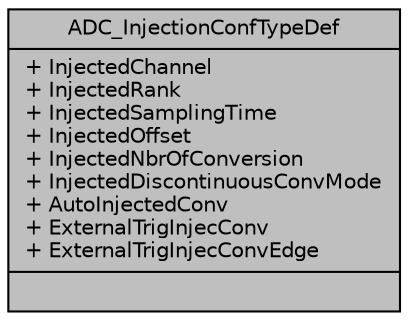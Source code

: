 digraph "ADC_InjectionConfTypeDef"
{
  edge [fontname="Helvetica",fontsize="10",labelfontname="Helvetica",labelfontsize="10"];
  node [fontname="Helvetica",fontsize="10",shape=record];
  Node1 [label="{ADC_InjectionConfTypeDef\n|+ InjectedChannel\l+ InjectedRank\l+ InjectedSamplingTime\l+ InjectedOffset\l+ InjectedNbrOfConversion\l+ InjectedDiscontinuousConvMode\l+ AutoInjectedConv\l+ ExternalTrigInjecConv\l+ ExternalTrigInjecConvEdge\l|}",height=0.2,width=0.4,color="black", fillcolor="grey75", style="filled", fontcolor="black"];
}
